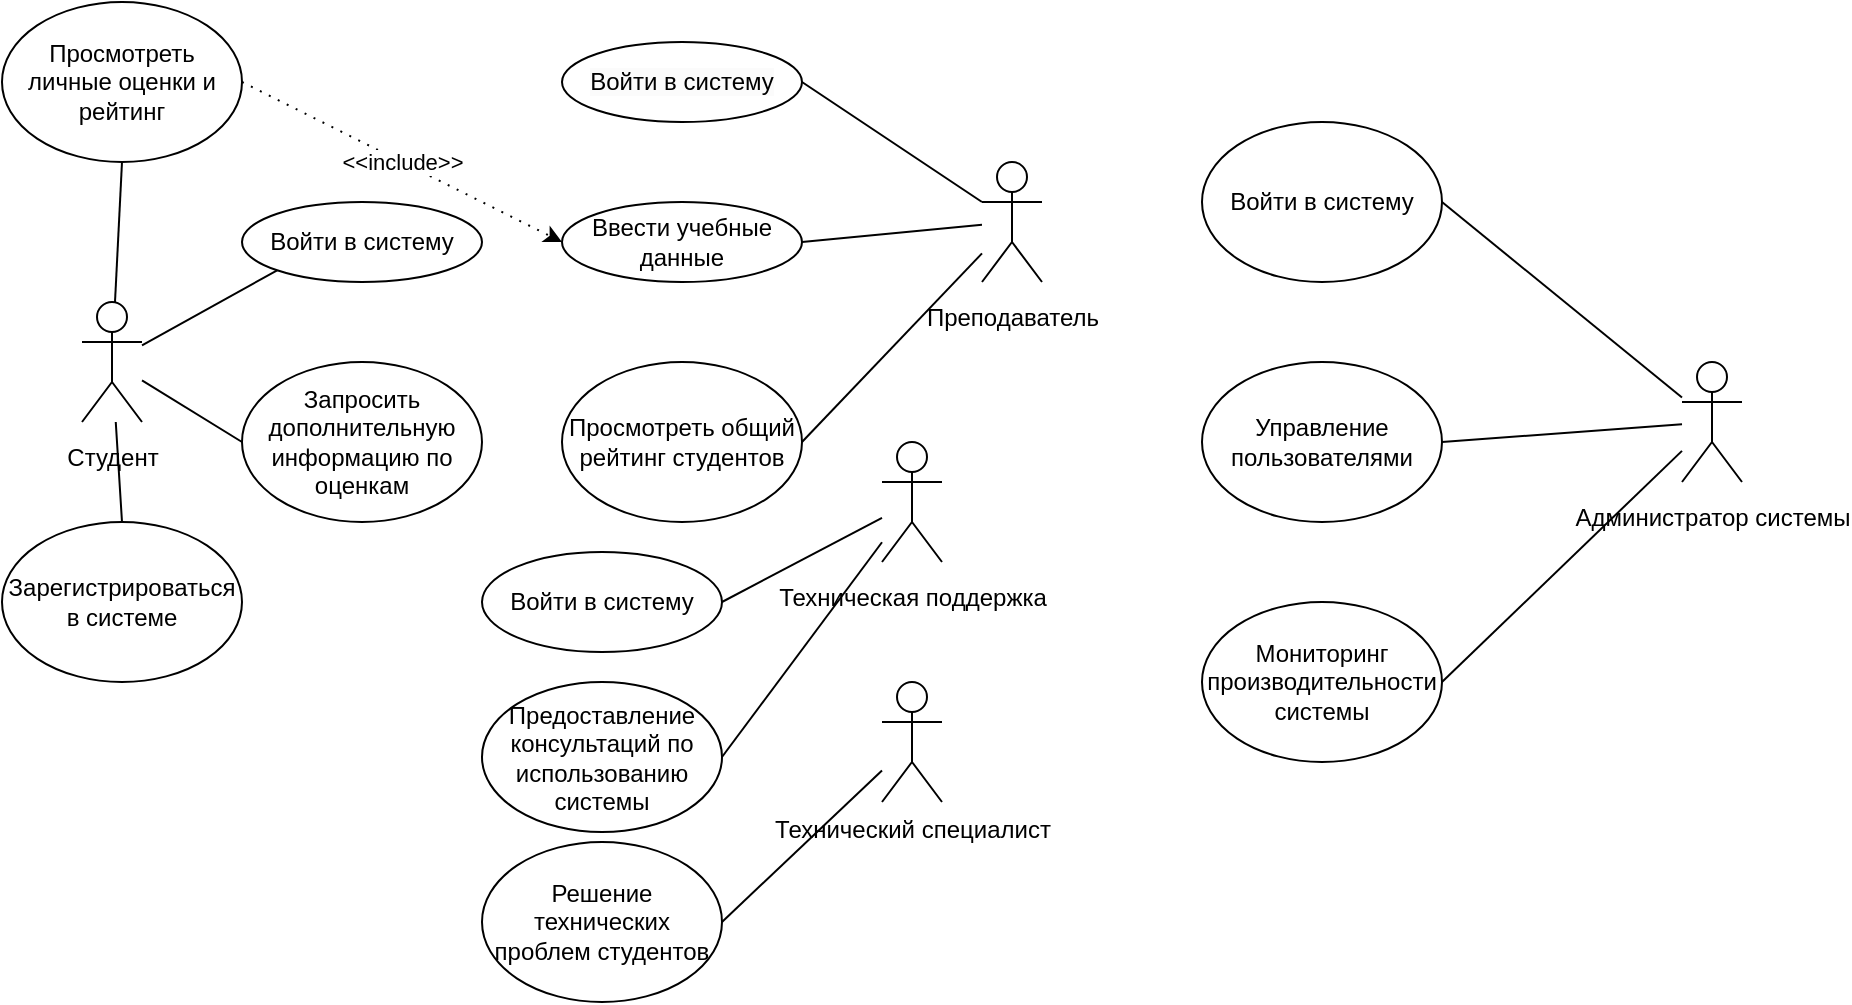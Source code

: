 <mxfile version="25.0.3">
  <diagram name="Page-1" id="_OLkhmM4s6mW7evZHlKa">
    <mxGraphModel dx="1719" dy="831" grid="1" gridSize="10" guides="1" tooltips="1" connect="1" arrows="1" fold="1" page="1" pageScale="1" pageWidth="600" pageHeight="600" math="0" shadow="0">
      <root>
        <mxCell id="0" />
        <mxCell id="1" parent="0" />
        <mxCell id="mi6UNXiNvELgKaCgD5Zx-1" style="rounded=0;orthogonalLoop=1;jettySize=auto;html=1;entryX=1;entryY=0.5;entryDx=0;entryDy=0;endArrow=none;endFill=0;" edge="1" parent="1" source="mi6UNXiNvELgKaCgD5Zx-2" target="mi6UNXiNvELgKaCgD5Zx-27">
          <mxGeometry relative="1" as="geometry" />
        </mxCell>
        <mxCell id="mi6UNXiNvELgKaCgD5Zx-2" value="Технический специалист" style="shape=umlActor;verticalLabelPosition=bottom;verticalAlign=top;html=1;outlineConnect=0;" vertex="1" parent="1">
          <mxGeometry x="480" y="360" width="30" height="60" as="geometry" />
        </mxCell>
        <mxCell id="mi6UNXiNvELgKaCgD5Zx-3" style="rounded=0;orthogonalLoop=1;jettySize=auto;html=1;entryX=1;entryY=0.5;entryDx=0;entryDy=0;endArrow=none;endFill=0;" edge="1" parent="1" source="mi6UNXiNvELgKaCgD5Zx-5" target="mi6UNXiNvELgKaCgD5Zx-26">
          <mxGeometry relative="1" as="geometry" />
        </mxCell>
        <mxCell id="mi6UNXiNvELgKaCgD5Zx-4" style="rounded=0;orthogonalLoop=1;jettySize=auto;html=1;entryX=1;entryY=0.5;entryDx=0;entryDy=0;endArrow=none;endFill=0;" edge="1" parent="1" source="mi6UNXiNvELgKaCgD5Zx-5" target="mi6UNXiNvELgKaCgD5Zx-32">
          <mxGeometry relative="1" as="geometry" />
        </mxCell>
        <mxCell id="mi6UNXiNvELgKaCgD5Zx-5" value="Техническая поддержка&lt;span style=&quot;font-size: medium; text-align: start;&quot;&gt;&lt;/span&gt;" style="shape=umlActor;verticalLabelPosition=bottom;verticalAlign=top;html=1;outlineConnect=0;" vertex="1" parent="1">
          <mxGeometry x="480" y="240" width="30" height="60" as="geometry" />
        </mxCell>
        <mxCell id="mi6UNXiNvELgKaCgD5Zx-6" style="rounded=0;orthogonalLoop=1;jettySize=auto;html=1;entryX=1;entryY=0.5;entryDx=0;entryDy=0;endArrow=none;endFill=0;" edge="1" parent="1" source="mi6UNXiNvELgKaCgD5Zx-9" target="mi6UNXiNvELgKaCgD5Zx-28">
          <mxGeometry relative="1" as="geometry" />
        </mxCell>
        <mxCell id="mi6UNXiNvELgKaCgD5Zx-7" style="rounded=0;orthogonalLoop=1;jettySize=auto;html=1;entryX=1;entryY=0.5;entryDx=0;entryDy=0;endArrow=none;endFill=0;" edge="1" parent="1" source="mi6UNXiNvELgKaCgD5Zx-9" target="mi6UNXiNvELgKaCgD5Zx-29">
          <mxGeometry relative="1" as="geometry" />
        </mxCell>
        <mxCell id="mi6UNXiNvELgKaCgD5Zx-8" style="rounded=0;orthogonalLoop=1;jettySize=auto;html=1;entryX=1;entryY=0.5;entryDx=0;entryDy=0;endArrow=none;endFill=0;" edge="1" parent="1" source="mi6UNXiNvELgKaCgD5Zx-9" target="mi6UNXiNvELgKaCgD5Zx-30">
          <mxGeometry relative="1" as="geometry" />
        </mxCell>
        <mxCell id="mi6UNXiNvELgKaCgD5Zx-9" value="Администратор системы&lt;span style=&quot;font-size: medium; text-align: start;&quot;&gt;&lt;/span&gt;" style="shape=umlActor;verticalLabelPosition=bottom;verticalAlign=top;html=1;outlineConnect=0;" vertex="1" parent="1">
          <mxGeometry x="880" y="200" width="30" height="60" as="geometry" />
        </mxCell>
        <mxCell id="mi6UNXiNvELgKaCgD5Zx-10" style="rounded=0;orthogonalLoop=1;jettySize=auto;html=1;entryX=1;entryY=0.5;entryDx=0;entryDy=0;endArrow=none;endFill=0;" edge="1" parent="1" source="mi6UNXiNvELgKaCgD5Zx-13" target="mi6UNXiNvELgKaCgD5Zx-23">
          <mxGeometry relative="1" as="geometry" />
        </mxCell>
        <mxCell id="mi6UNXiNvELgKaCgD5Zx-11" style="rounded=0;orthogonalLoop=1;jettySize=auto;html=1;entryX=1;entryY=0.5;entryDx=0;entryDy=0;endArrow=none;endFill=0;" edge="1" parent="1" source="mi6UNXiNvELgKaCgD5Zx-13" target="mi6UNXiNvELgKaCgD5Zx-24">
          <mxGeometry relative="1" as="geometry" />
        </mxCell>
        <mxCell id="mi6UNXiNvELgKaCgD5Zx-12" style="rounded=0;orthogonalLoop=1;jettySize=auto;html=1;entryX=1;entryY=0.5;entryDx=0;entryDy=0;endArrow=none;endFill=0;" edge="1" parent="1" source="mi6UNXiNvELgKaCgD5Zx-13" target="mi6UNXiNvELgKaCgD5Zx-25">
          <mxGeometry relative="1" as="geometry" />
        </mxCell>
        <mxCell id="mi6UNXiNvELgKaCgD5Zx-13" value="Преподаватель&lt;span style=&quot;font-size: medium; text-align: start;&quot;&gt;&lt;/span&gt;" style="shape=umlActor;verticalLabelPosition=bottom;verticalAlign=top;html=1;outlineConnect=0;" vertex="1" parent="1">
          <mxGeometry x="530" y="100" width="30" height="60" as="geometry" />
        </mxCell>
        <mxCell id="mi6UNXiNvELgKaCgD5Zx-14" style="rounded=0;orthogonalLoop=1;jettySize=auto;html=1;entryX=0.5;entryY=0;entryDx=0;entryDy=0;endArrow=none;endFill=0;" edge="1" parent="1" source="mi6UNXiNvELgKaCgD5Zx-18" target="mi6UNXiNvELgKaCgD5Zx-22">
          <mxGeometry relative="1" as="geometry" />
        </mxCell>
        <mxCell id="mi6UNXiNvELgKaCgD5Zx-15" style="rounded=0;orthogonalLoop=1;jettySize=auto;html=1;entryX=0;entryY=0.5;entryDx=0;entryDy=0;endArrow=none;endFill=0;" edge="1" parent="1" source="mi6UNXiNvELgKaCgD5Zx-18" target="mi6UNXiNvELgKaCgD5Zx-21">
          <mxGeometry relative="1" as="geometry" />
        </mxCell>
        <mxCell id="mi6UNXiNvELgKaCgD5Zx-16" style="rounded=0;orthogonalLoop=1;jettySize=auto;html=1;entryX=0;entryY=1;entryDx=0;entryDy=0;endArrow=none;endFill=0;" edge="1" parent="1" source="mi6UNXiNvELgKaCgD5Zx-18" target="mi6UNXiNvELgKaCgD5Zx-19">
          <mxGeometry relative="1" as="geometry" />
        </mxCell>
        <mxCell id="mi6UNXiNvELgKaCgD5Zx-17" style="rounded=0;orthogonalLoop=1;jettySize=auto;html=1;entryX=0.5;entryY=1;entryDx=0;entryDy=0;endArrow=none;endFill=0;" edge="1" parent="1" source="mi6UNXiNvELgKaCgD5Zx-18" target="mi6UNXiNvELgKaCgD5Zx-20">
          <mxGeometry relative="1" as="geometry" />
        </mxCell>
        <mxCell id="mi6UNXiNvELgKaCgD5Zx-18" value="Студент&lt;span style=&quot;font-size: medium; text-align: start;&quot;&gt;&lt;/span&gt;" style="shape=umlActor;verticalLabelPosition=bottom;verticalAlign=top;html=1;outlineConnect=0;" vertex="1" parent="1">
          <mxGeometry x="80" y="170" width="30" height="60" as="geometry" />
        </mxCell>
        <mxCell id="mi6UNXiNvELgKaCgD5Zx-19" value="Войти в систему" style="ellipse;whiteSpace=wrap;html=1;" vertex="1" parent="1">
          <mxGeometry x="160" y="120" width="120" height="40" as="geometry" />
        </mxCell>
        <mxCell id="mi6UNXiNvELgKaCgD5Zx-20" value="Просмотреть личные оценки и рейтинг" style="ellipse;whiteSpace=wrap;html=1;" vertex="1" parent="1">
          <mxGeometry x="40" y="20" width="120" height="80" as="geometry" />
        </mxCell>
        <mxCell id="mi6UNXiNvELgKaCgD5Zx-21" value="Запросить дополнительную информацию по оценкам" style="ellipse;whiteSpace=wrap;html=1;" vertex="1" parent="1">
          <mxGeometry x="160" y="200" width="120" height="80" as="geometry" />
        </mxCell>
        <mxCell id="mi6UNXiNvELgKaCgD5Zx-22" value="Зарегистрироваться в системе" style="ellipse;whiteSpace=wrap;html=1;" vertex="1" parent="1">
          <mxGeometry x="40" y="280" width="120" height="80" as="geometry" />
        </mxCell>
        <mxCell id="mi6UNXiNvELgKaCgD5Zx-23" value="&lt;meta charset=&quot;utf-8&quot;&gt;&lt;span style=&quot;color: rgb(0, 0, 0); font-family: Helvetica; font-size: 12px; font-style: normal; font-variant-ligatures: normal; font-variant-caps: normal; font-weight: 400; letter-spacing: normal; orphans: 2; text-align: left; text-indent: 0px; text-transform: none; widows: 2; word-spacing: 0px; -webkit-text-stroke-width: 0px; background-color: rgb(251, 251, 251); text-decoration-thickness: initial; text-decoration-style: initial; text-decoration-color: initial; float: none; display: inline !important;&quot;&gt;Войти в систему&lt;/span&gt;" style="ellipse;whiteSpace=wrap;html=1;" vertex="1" parent="1">
          <mxGeometry x="320" y="40" width="120" height="40" as="geometry" />
        </mxCell>
        <mxCell id="mi6UNXiNvELgKaCgD5Zx-24" value="Ввести учебные данные" style="ellipse;whiteSpace=wrap;html=1;" vertex="1" parent="1">
          <mxGeometry x="320" y="120" width="120" height="40" as="geometry" />
        </mxCell>
        <mxCell id="mi6UNXiNvELgKaCgD5Zx-25" value="Просмотреть общий рейтинг студентов" style="ellipse;whiteSpace=wrap;html=1;" vertex="1" parent="1">
          <mxGeometry x="320" y="200" width="120" height="80" as="geometry" />
        </mxCell>
        <mxCell id="mi6UNXiNvELgKaCgD5Zx-26" value="Войти в систему" style="ellipse;whiteSpace=wrap;html=1;" vertex="1" parent="1">
          <mxGeometry x="280" y="295" width="120" height="50" as="geometry" />
        </mxCell>
        <mxCell id="mi6UNXiNvELgKaCgD5Zx-27" value="Решение технических проблем студентов&lt;br&gt;" style="ellipse;whiteSpace=wrap;html=1;" vertex="1" parent="1">
          <mxGeometry x="280" y="440" width="120" height="80" as="geometry" />
        </mxCell>
        <mxCell id="mi6UNXiNvELgKaCgD5Zx-28" value="Войти в систему" style="ellipse;whiteSpace=wrap;html=1;" vertex="1" parent="1">
          <mxGeometry x="640" y="80" width="120" height="80" as="geometry" />
        </mxCell>
        <mxCell id="mi6UNXiNvELgKaCgD5Zx-29" value="Управление пользователями" style="ellipse;whiteSpace=wrap;html=1;" vertex="1" parent="1">
          <mxGeometry x="640" y="200" width="120" height="80" as="geometry" />
        </mxCell>
        <mxCell id="mi6UNXiNvELgKaCgD5Zx-30" value="Мониторинг производительности системы" style="ellipse;whiteSpace=wrap;html=1;" vertex="1" parent="1">
          <mxGeometry x="640" y="320" width="120" height="80" as="geometry" />
        </mxCell>
        <mxCell id="mi6UNXiNvELgKaCgD5Zx-31" value="&amp;lt;&amp;lt;include&amp;gt;&amp;gt;" style="rounded=0;orthogonalLoop=1;jettySize=auto;html=1;dashed=1;dashPattern=1 4;exitX=1;exitY=0.5;exitDx=0;exitDy=0;entryX=0;entryY=0.5;entryDx=0;entryDy=0;" edge="1" parent="1" source="mi6UNXiNvELgKaCgD5Zx-20" target="mi6UNXiNvELgKaCgD5Zx-24">
          <mxGeometry relative="1" as="geometry">
            <mxPoint x="110" y="370" as="sourcePoint" />
            <mxPoint x="110" y="450" as="targetPoint" />
          </mxGeometry>
        </mxCell>
        <mxCell id="mi6UNXiNvELgKaCgD5Zx-32" value="Предоставление консультаций по использованию системы" style="ellipse;whiteSpace=wrap;html=1;" vertex="1" parent="1">
          <mxGeometry x="280" y="360" width="120" height="75" as="geometry" />
        </mxCell>
      </root>
    </mxGraphModel>
  </diagram>
</mxfile>
